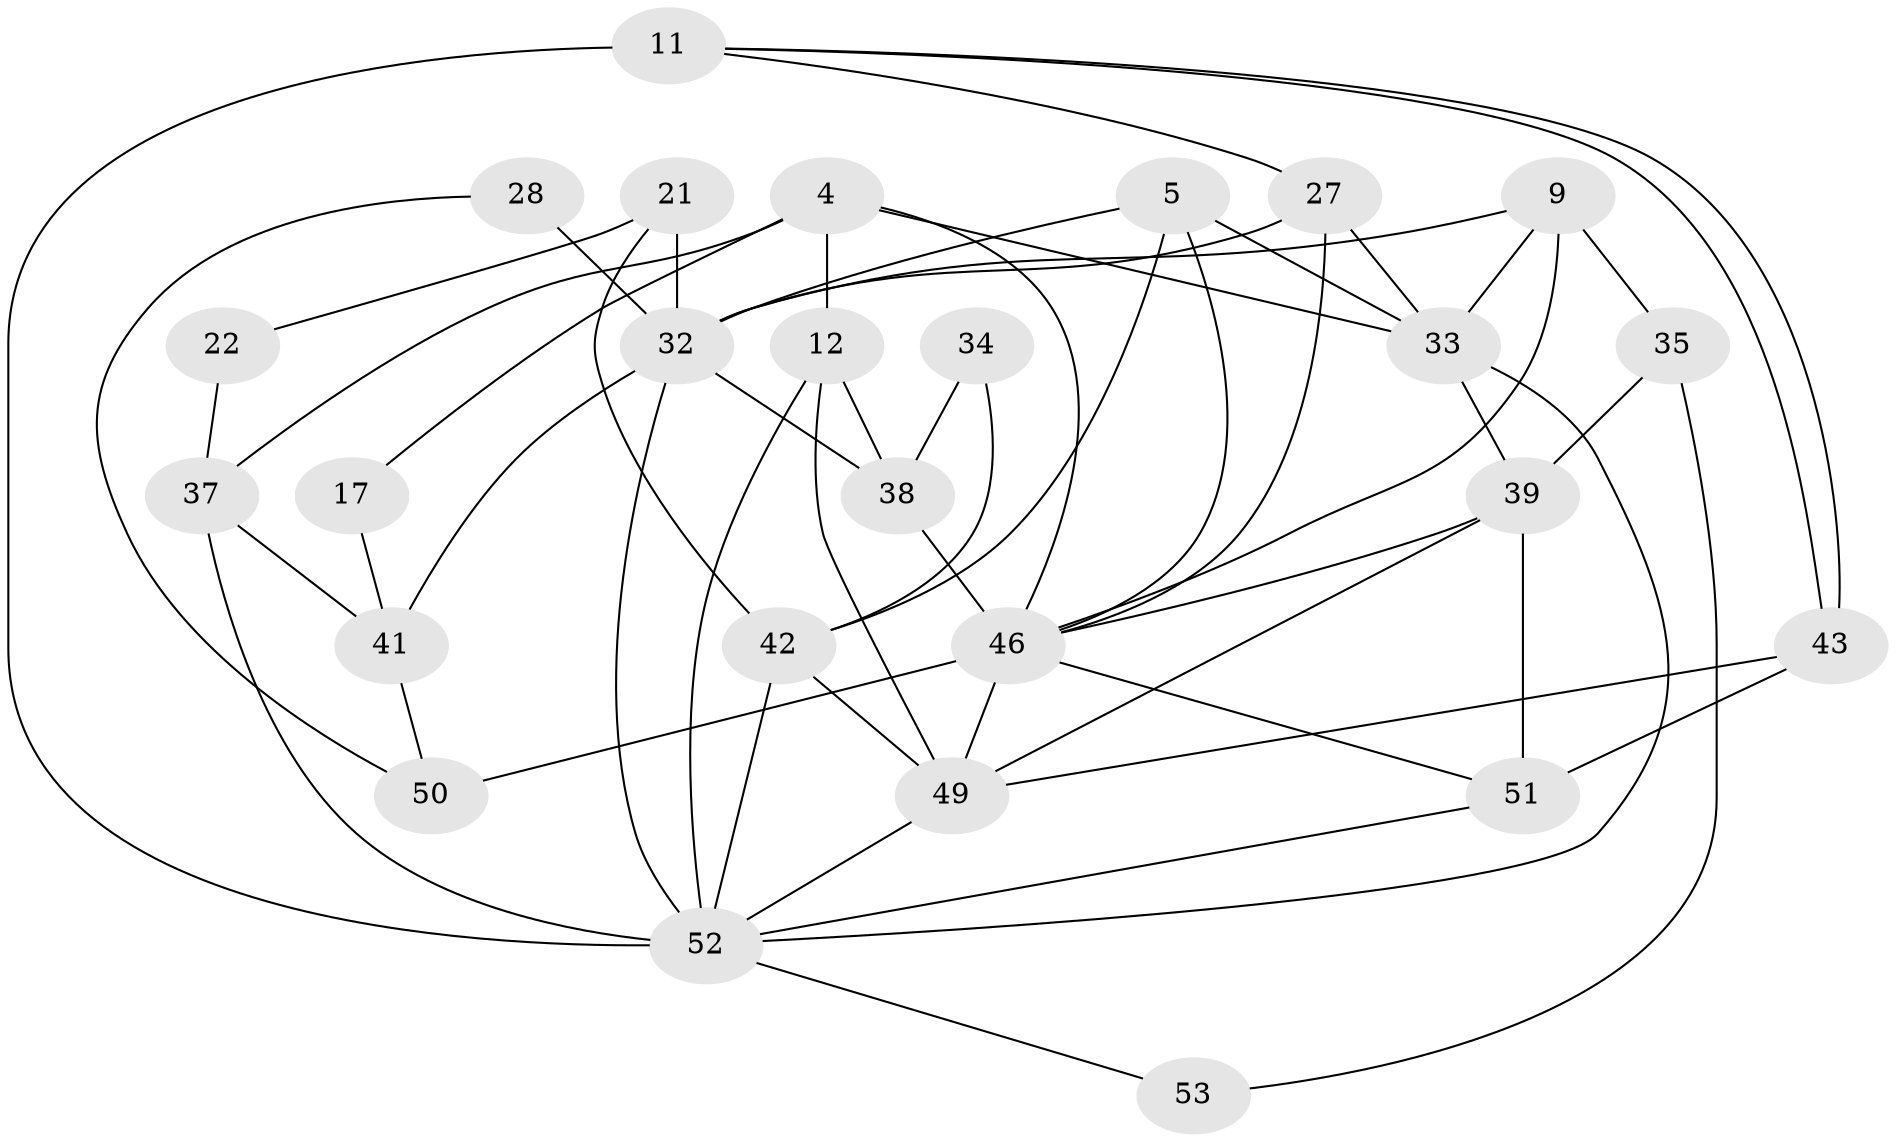// original degree distribution, {6: 0.1320754716981132, 4: 0.37735849056603776, 5: 0.1320754716981132, 3: 0.1320754716981132, 2: 0.18867924528301888, 7: 0.03773584905660377}
// Generated by graph-tools (version 1.1) at 2025/49/03/09/25 04:49:07]
// undirected, 26 vertices, 56 edges
graph export_dot {
graph [start="1"]
  node [color=gray90,style=filled];
  4;
  5;
  9;
  11;
  12 [super="+10"];
  17;
  21;
  22;
  27;
  28;
  32 [super="+31+29"];
  33 [super="+20"];
  34;
  35 [super="+3"];
  37 [super="+16"];
  38 [super="+6+7"];
  39 [super="+30"];
  41;
  42 [super="+13+25"];
  43 [super="+23"];
  46 [super="+44+40"];
  49 [super="+1+47"];
  50 [super="+36"];
  51;
  52 [super="+14+48"];
  53;
  4 -- 12;
  4 -- 17;
  4 -- 37 [weight=2];
  4 -- 33;
  4 -- 46;
  5 -- 42;
  5 -- 33;
  5 -- 46;
  5 -- 32;
  9 -- 35 [weight=2];
  9 -- 33;
  9 -- 46;
  9 -- 32;
  11 -- 52 [weight=3];
  11 -- 43;
  11 -- 43;
  11 -- 27;
  12 -- 38;
  12 -- 49 [weight=2];
  12 -- 52;
  17 -- 41;
  21 -- 22;
  21 -- 42;
  21 -- 32 [weight=2];
  22 -- 37;
  27 -- 33;
  27 -- 46;
  27 -- 32;
  28 -- 50;
  28 -- 32 [weight=2];
  32 -- 41;
  32 -- 38 [weight=2];
  32 -- 52;
  33 -- 52 [weight=2];
  33 -- 39 [weight=2];
  34 -- 38;
  34 -- 42;
  35 -- 53;
  35 -- 39;
  37 -- 41;
  37 -- 52 [weight=2];
  38 -- 46 [weight=2];
  39 -- 49 [weight=2];
  39 -- 51 [weight=2];
  39 -- 46;
  41 -- 50;
  42 -- 52;
  42 -- 49 [weight=3];
  43 -- 51 [weight=2];
  43 -- 49;
  46 -- 51;
  46 -- 50 [weight=3];
  46 -- 49 [weight=3];
  49 -- 52;
  51 -- 52 [weight=2];
  52 -- 53;
}
